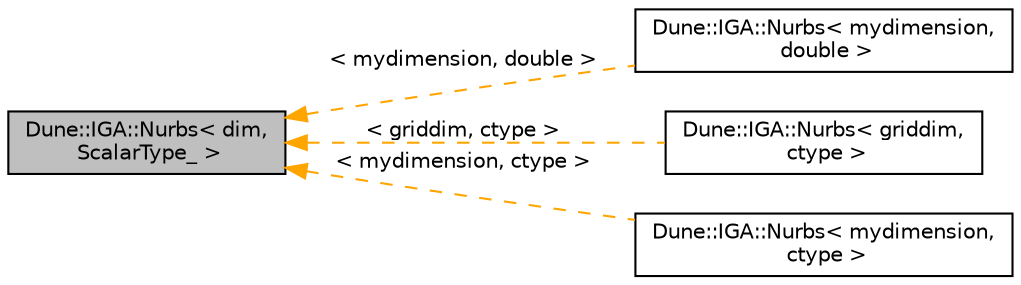 digraph "Dune::IGA::Nurbs&lt; dim, ScalarType_ &gt;"
{
 // LATEX_PDF_SIZE
  edge [fontname="Helvetica",fontsize="10",labelfontname="Helvetica",labelfontsize="10"];
  node [fontname="Helvetica",fontsize="10",shape=record];
  rankdir="LR";
  Node1 [label="Dune::IGA::Nurbs\< dim,\l ScalarType_ \>",height=0.2,width=0.4,color="black", fillcolor="grey75", style="filled", fontcolor="black",tooltip="A dim dimensional NURBS function."];
  Node1 -> Node2 [dir="back",color="orange",fontsize="10",style="dashed",label=" \< mydimension, double \>" ,fontname="Helvetica"];
  Node2 [label="Dune::IGA::Nurbs\< mydimension,\l double \>",height=0.2,width=0.4,color="black", fillcolor="white", style="filled",URL="$d2/d22/a01196.html",tooltip=" "];
  Node1 -> Node3 [dir="back",color="orange",fontsize="10",style="dashed",label=" \< griddim, ctype \>" ,fontname="Helvetica"];
  Node3 [label="Dune::IGA::Nurbs\< griddim,\l ctype \>",height=0.2,width=0.4,color="black", fillcolor="white", style="filled",URL="$d2/d22/a01196.html",tooltip=" "];
  Node1 -> Node4 [dir="back",color="orange",fontsize="10",style="dashed",label=" \< mydimension, ctype \>" ,fontname="Helvetica"];
  Node4 [label="Dune::IGA::Nurbs\< mydimension,\l ctype \>",height=0.2,width=0.4,color="black", fillcolor="white", style="filled",URL="$d2/d22/a01196.html",tooltip=" "];
}
